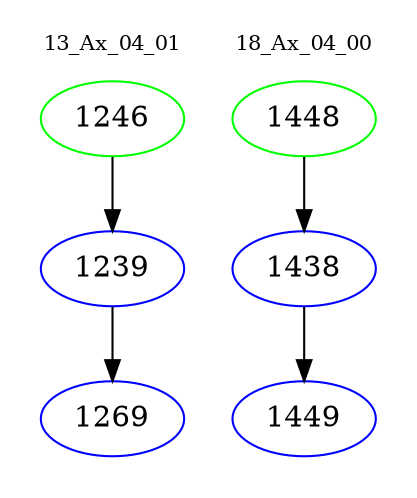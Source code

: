 digraph{
subgraph cluster_0 {
color = white
label = "13_Ax_04_01";
fontsize=10;
T0_1246 [label="1246", color="green"]
T0_1246 -> T0_1239 [color="black"]
T0_1239 [label="1239", color="blue"]
T0_1239 -> T0_1269 [color="black"]
T0_1269 [label="1269", color="blue"]
}
subgraph cluster_1 {
color = white
label = "18_Ax_04_00";
fontsize=10;
T1_1448 [label="1448", color="green"]
T1_1448 -> T1_1438 [color="black"]
T1_1438 [label="1438", color="blue"]
T1_1438 -> T1_1449 [color="black"]
T1_1449 [label="1449", color="blue"]
}
}
